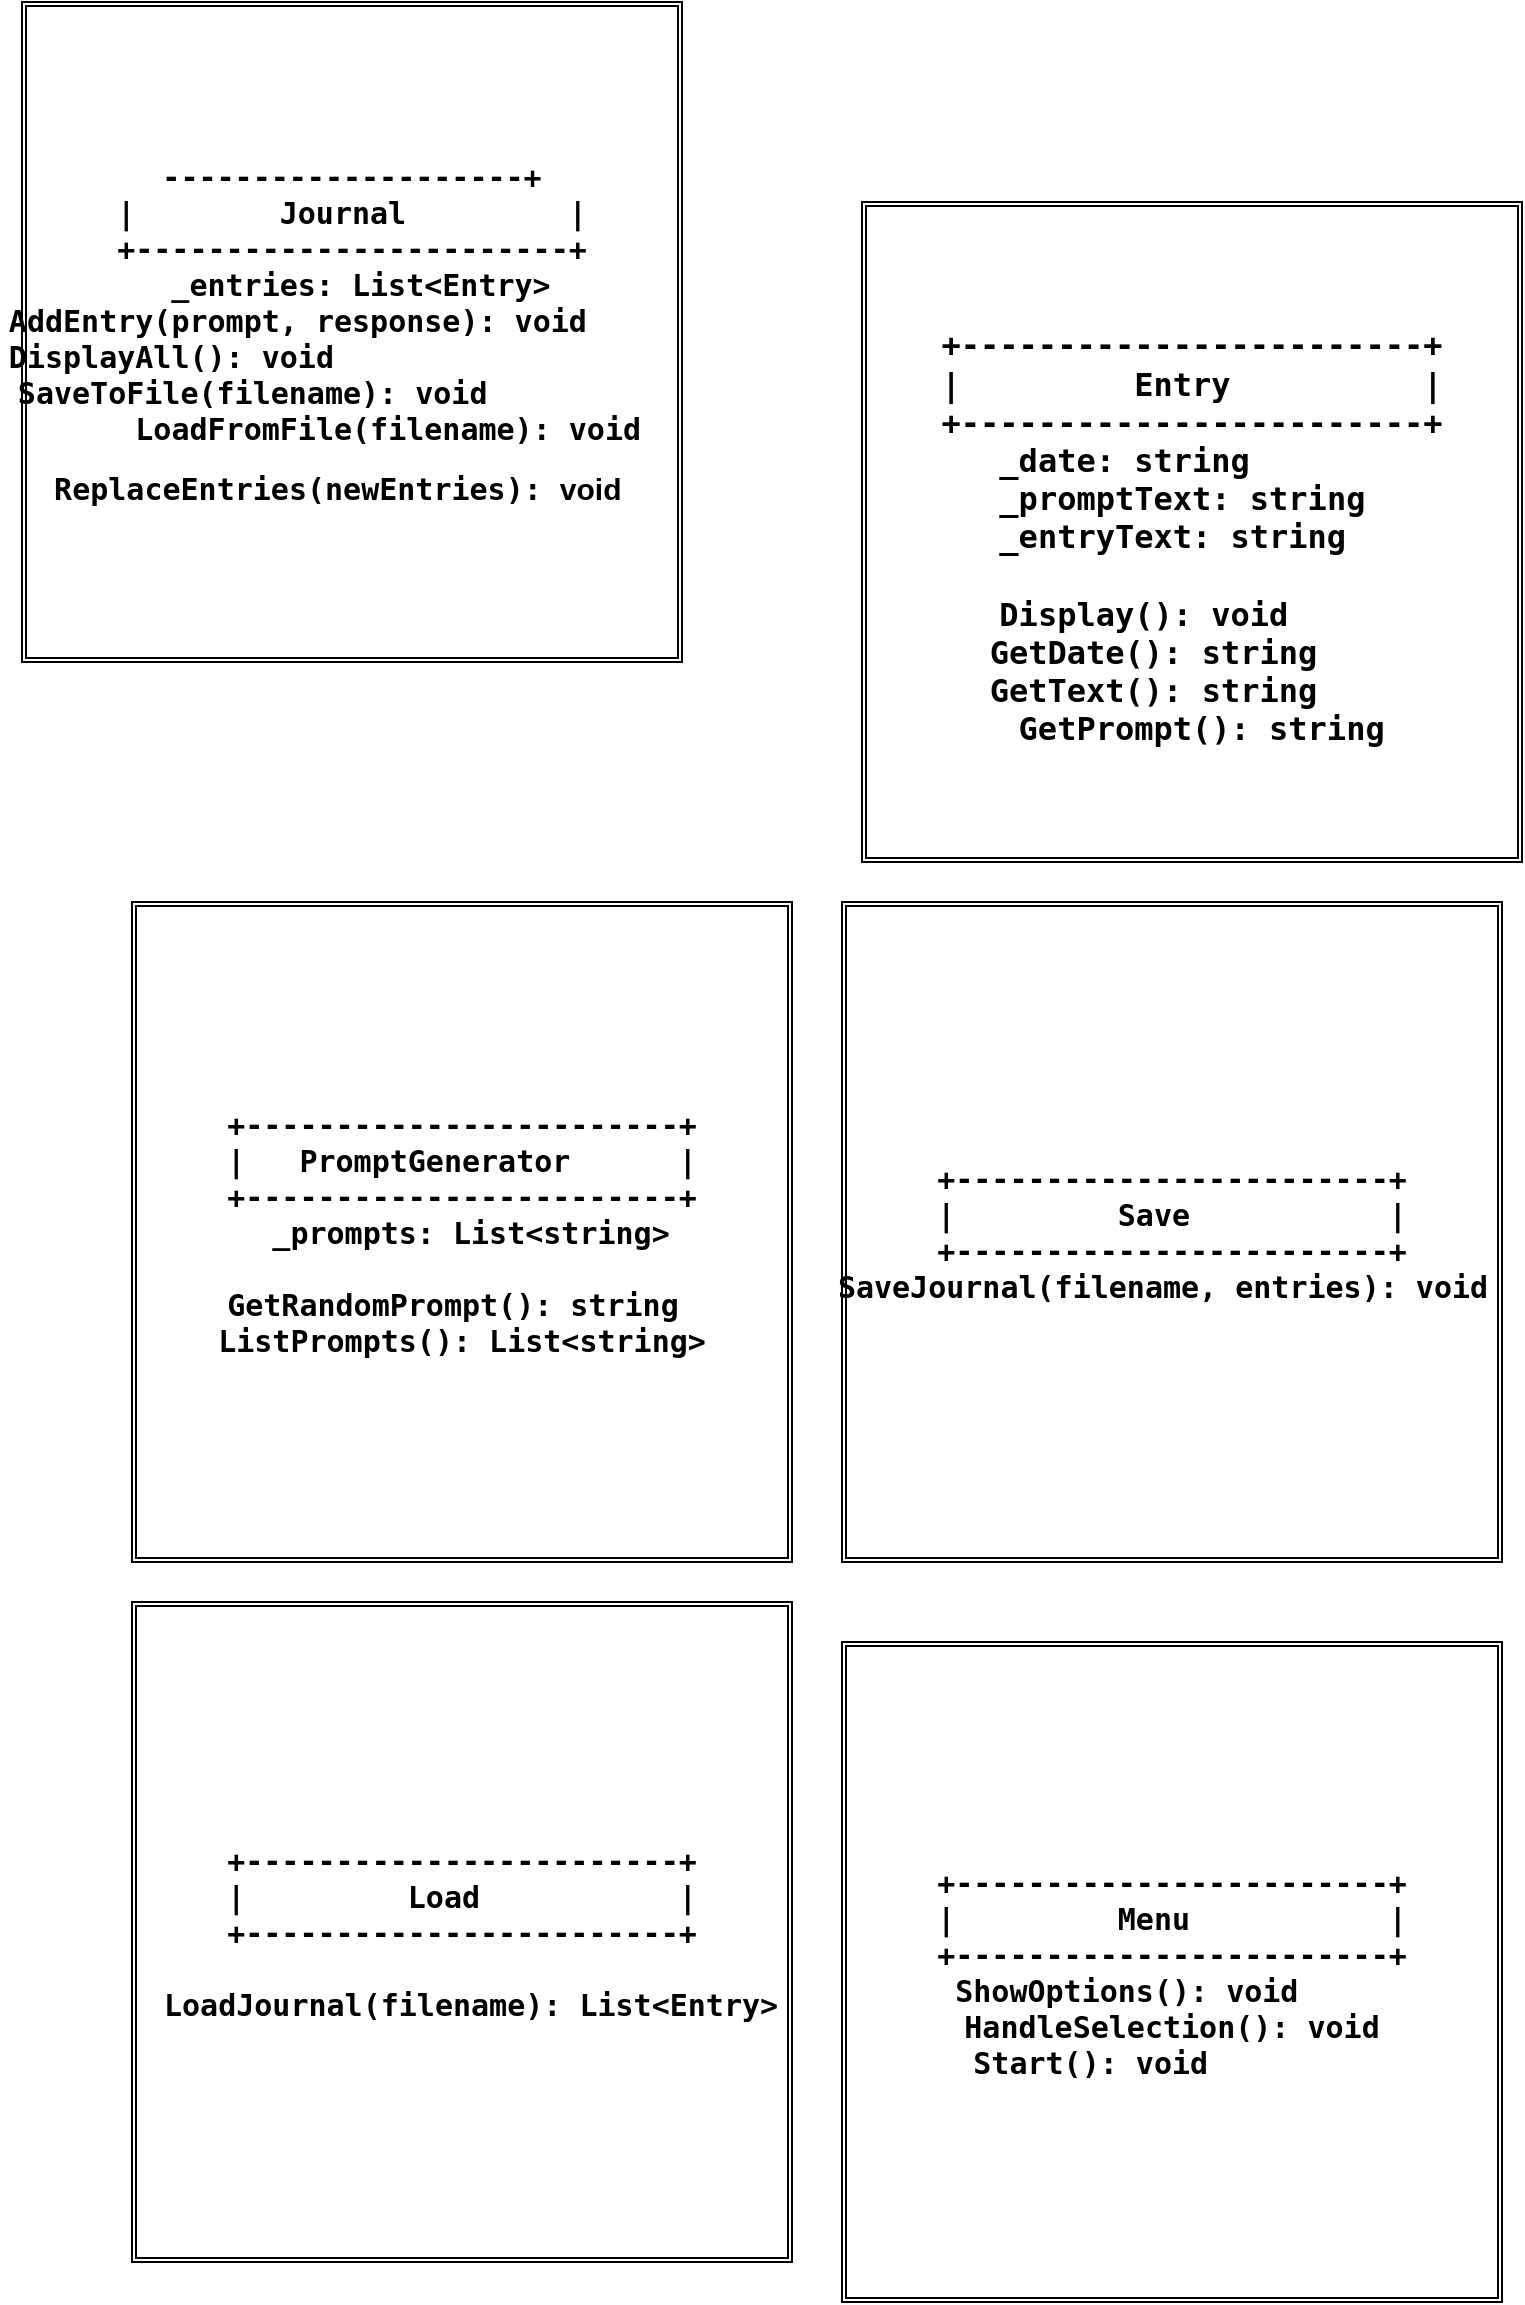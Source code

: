 <mxfile>
    <diagram id="-T2eEcuFhu-oXCnqsCeY" name="Page-1">
        <mxGraphModel dx="837" dy="286" grid="1" gridSize="10" guides="1" tooltips="1" connect="1" arrows="1" fold="1" page="1" pageScale="1" pageWidth="850" pageHeight="1100" math="0" shadow="0">
            <root>
                <mxCell id="0"/>
                <mxCell id="1" parent="0"/>
                <mxCell id="Z81KIFm3MYqfmdasvzo8-36" value="&lt;b&gt;&lt;font style=&quot;font-size: 16px;&quot;&gt;&lt;br&gt;&lt;/font&gt;&lt;/b&gt;&lt;pre style=&quot;&quot;&gt;&lt;div&gt;&lt;b&gt;&lt;font style=&quot;font-size: 16px;&quot;&gt;&lt;span&gt;+------------------------+&lt;br&gt;&lt;/span&gt;&lt;span&gt;|         &lt;/span&gt;&lt;span&gt;Entry          &lt;/span&gt;&lt;span&gt;|&lt;br&gt;&lt;/span&gt;&lt;span&gt;+------------------------+&lt;br&gt;&lt;/span&gt;&lt;span&gt; &lt;/span&gt;&lt;span&gt;_date: &lt;/span&gt;&lt;span&gt;string        &lt;/span&gt;&lt;span&gt;&lt;br&gt;&lt;/span&gt;&lt;span&gt; &lt;/span&gt;&lt;span&gt;_promptText: &lt;/span&gt;&lt;span&gt;string  &lt;/span&gt;&lt;span&gt;&lt;br&gt;&lt;/span&gt;&lt;span&gt; &lt;/span&gt;&lt;span&gt;_entryText: &lt;/span&gt;&lt;span&gt;string   &lt;/span&gt;&lt;span&gt;&lt;br&gt;&lt;/span&gt;&lt;span&gt;&lt;br&gt;&lt;/span&gt;&lt;span&gt; &lt;/span&gt;&lt;span&gt;Display(): &lt;/span&gt;&lt;span&gt;void      &lt;/span&gt;&lt;span&gt;&lt;br&gt;&lt;/span&gt;&lt;span&gt;GetDate(): &lt;/span&gt;&lt;span&gt;string    &lt;/span&gt;&lt;span&gt;&lt;br&gt;&lt;/span&gt;&lt;span&gt;GetText(): &lt;/span&gt;&lt;span&gt;string    &lt;/span&gt;&lt;span&gt;&lt;br&gt;&lt;/span&gt;&lt;span&gt; &lt;/span&gt;&lt;span&gt;GetPrompt(): &lt;/span&gt;&lt;span&gt;string&lt;/span&gt;&lt;/font&gt;&lt;/b&gt;&lt;/div&gt;&lt;/pre&gt;&lt;div&gt;&lt;br&gt;&lt;/div&gt;" style="shape=ext;double=1;whiteSpace=wrap;html=1;aspect=fixed;" vertex="1" parent="1">
                    <mxGeometry x="460" y="140" width="330" height="330" as="geometry"/>
                </mxCell>
                <mxCell id="Z81KIFm3MYqfmdasvzo8-37" value="&lt;pre&gt;&lt;b&gt;&lt;font style=&quot;font-size: 15px;&quot;&gt;--------------------+&lt;br&gt;|        Journal         |&lt;br&gt;+------------------------+&lt;br&gt; _entries: List&amp;lt;Entry&amp;gt;&lt;br&gt;AddEntry(prompt, response): void      &lt;br&gt;DisplayAll(): void                    &lt;br&gt; SaveToFile(filename): void            &lt;br&gt;    LoadFromFile(filename): void&lt;/font&gt;&lt;/b&gt;&lt;/pre&gt;&lt;pre&gt;&lt;b&gt;&lt;font style=&quot;font-size: 15px;&quot;&gt;ReplaceEntries(newEntries): &lt;/font&gt;&lt;/b&gt;&lt;span style=&quot;background-color: transparent; font-family: Helvetica; white-space: normal;&quot;&gt;&lt;b&gt;&lt;font style=&quot;font-size: 15px;&quot;&gt;void&amp;nbsp;&lt;/font&gt;&lt;/b&gt; &amp;nbsp;&amp;nbsp;&lt;/span&gt;&lt;/pre&gt;" style="shape=ext;double=1;whiteSpace=wrap;html=1;aspect=fixed;" vertex="1" parent="1">
                    <mxGeometry x="40" y="40" width="330" height="330" as="geometry"/>
                </mxCell>
                <mxCell id="Z81KIFm3MYqfmdasvzo8-38" value="&lt;pre&gt;&lt;b&gt;&lt;font style=&quot;font-size: 15px;&quot;&gt;+------------------------+&lt;br/&gt;|   PromptGenerator      |&lt;br/&gt;+------------------------+&lt;br/&gt; _prompts: List&amp;lt;string&amp;gt;&lt;br/&gt;&lt;br/&gt;GetRandomPrompt(): string &lt;br/&gt; ListPrompts(): List&amp;lt;string&amp;gt; &lt;/font&gt;&lt;/b&gt;&lt;br&gt;&lt;/pre&gt;" style="shape=ext;double=1;whiteSpace=wrap;html=1;aspect=fixed;" vertex="1" parent="1">
                    <mxGeometry x="95" y="490" width="330" height="330" as="geometry"/>
                </mxCell>
                <mxCell id="Z81KIFm3MYqfmdasvzo8-39" value="&lt;div&gt;&lt;pre&gt;&lt;b&gt;&lt;font style=&quot;font-size: 15px;&quot;&gt;+------------------------+&lt;br/&gt;|         Save           |&lt;br/&gt;+------------------------+&lt;br/&gt;SaveJournal(filename, entries): void &lt;/font&gt;&lt;/b&gt;&lt;/pre&gt;&lt;/div&gt;" style="shape=ext;double=1;whiteSpace=wrap;html=1;aspect=fixed;" vertex="1" parent="1">
                    <mxGeometry x="450" y="490" width="330" height="330" as="geometry"/>
                </mxCell>
                <mxCell id="Z81KIFm3MYqfmdasvzo8-40" value="&lt;div&gt;&lt;pre&gt;&lt;b&gt;&lt;font style=&quot;font-size: 15px;&quot;&gt;+------------------------+&lt;br&gt;|         Load           |&lt;br&gt;+------------------------+&lt;br&gt;                        &lt;br&gt; LoadJournal(filename): List&amp;lt;Entry&amp;gt;&lt;/font&gt;&lt;/b&gt;&lt;/pre&gt;&lt;/div&gt;" style="shape=ext;double=1;whiteSpace=wrap;html=1;aspect=fixed;" vertex="1" parent="1">
                    <mxGeometry x="95" y="840" width="330" height="330" as="geometry"/>
                </mxCell>
                <mxCell id="Z81KIFm3MYqfmdasvzo8-41" value="&lt;div&gt;&lt;pre&gt;&lt;b&gt;&lt;font style=&quot;font-size: 15px;&quot;&gt;+------------------------+&lt;br&gt;|         Menu           |&lt;br&gt;+------------------------+&lt;br&gt; ShowOptions(): void      &lt;br&gt; HandleSelection(): void &lt;br&gt;Start(): void         &lt;/font&gt;&lt;/b&gt;&lt;/pre&gt;&lt;/div&gt;" style="shape=ext;double=1;whiteSpace=wrap;html=1;aspect=fixed;" vertex="1" parent="1">
                    <mxGeometry x="450" y="860" width="330" height="330" as="geometry"/>
                </mxCell>
            </root>
        </mxGraphModel>
    </diagram>
    <diagram id="2Fzm9aolPX1IcGhSICXN" name="Page-2">
        <mxGraphModel dx="56" dy="475" grid="1" gridSize="10" guides="1" tooltips="1" connect="1" arrows="1" fold="1" page="1" pageScale="1" pageWidth="850" pageHeight="1100" math="0" shadow="0">
            <root>
                <mxCell id="0"/>
                <mxCell id="1" parent="0"/>
            </root>
        </mxGraphModel>
    </diagram>
</mxfile>